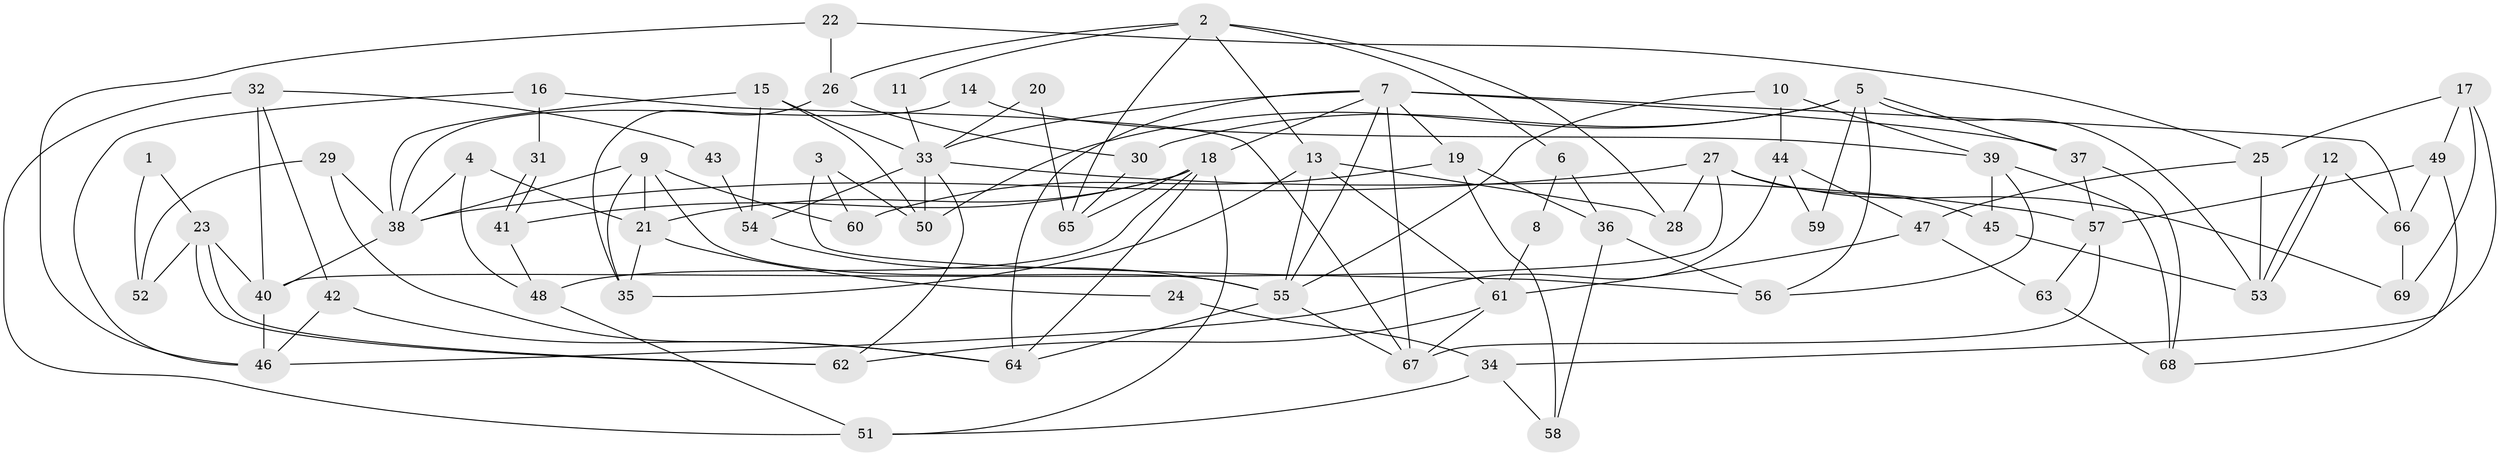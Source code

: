 // Generated by graph-tools (version 1.1) at 2025/36/03/09/25 02:36:11]
// undirected, 69 vertices, 138 edges
graph export_dot {
graph [start="1"]
  node [color=gray90,style=filled];
  1;
  2;
  3;
  4;
  5;
  6;
  7;
  8;
  9;
  10;
  11;
  12;
  13;
  14;
  15;
  16;
  17;
  18;
  19;
  20;
  21;
  22;
  23;
  24;
  25;
  26;
  27;
  28;
  29;
  30;
  31;
  32;
  33;
  34;
  35;
  36;
  37;
  38;
  39;
  40;
  41;
  42;
  43;
  44;
  45;
  46;
  47;
  48;
  49;
  50;
  51;
  52;
  53;
  54;
  55;
  56;
  57;
  58;
  59;
  60;
  61;
  62;
  63;
  64;
  65;
  66;
  67;
  68;
  69;
  1 -- 23;
  1 -- 52;
  2 -- 65;
  2 -- 28;
  2 -- 6;
  2 -- 11;
  2 -- 13;
  2 -- 26;
  3 -- 50;
  3 -- 60;
  3 -- 56;
  4 -- 38;
  4 -- 21;
  4 -- 48;
  5 -- 53;
  5 -- 37;
  5 -- 30;
  5 -- 50;
  5 -- 56;
  5 -- 59;
  6 -- 36;
  6 -- 8;
  7 -- 37;
  7 -- 55;
  7 -- 18;
  7 -- 19;
  7 -- 33;
  7 -- 64;
  7 -- 66;
  7 -- 67;
  8 -- 61;
  9 -- 55;
  9 -- 35;
  9 -- 21;
  9 -- 38;
  9 -- 60;
  10 -- 39;
  10 -- 55;
  10 -- 44;
  11 -- 33;
  12 -- 53;
  12 -- 53;
  12 -- 66;
  13 -- 55;
  13 -- 28;
  13 -- 35;
  13 -- 61;
  14 -- 38;
  14 -- 39;
  15 -- 54;
  15 -- 33;
  15 -- 38;
  15 -- 50;
  16 -- 67;
  16 -- 46;
  16 -- 31;
  17 -- 69;
  17 -- 25;
  17 -- 34;
  17 -- 49;
  18 -- 48;
  18 -- 21;
  18 -- 41;
  18 -- 51;
  18 -- 64;
  18 -- 65;
  19 -- 58;
  19 -- 36;
  19 -- 60;
  20 -- 65;
  20 -- 33;
  21 -- 24;
  21 -- 35;
  22 -- 26;
  22 -- 46;
  22 -- 25;
  23 -- 40;
  23 -- 62;
  23 -- 62;
  23 -- 52;
  24 -- 34;
  25 -- 47;
  25 -- 53;
  26 -- 35;
  26 -- 30;
  27 -- 38;
  27 -- 40;
  27 -- 28;
  27 -- 45;
  27 -- 69;
  29 -- 64;
  29 -- 38;
  29 -- 52;
  30 -- 65;
  31 -- 41;
  31 -- 41;
  32 -- 51;
  32 -- 40;
  32 -- 42;
  32 -- 43;
  33 -- 50;
  33 -- 54;
  33 -- 57;
  33 -- 62;
  34 -- 51;
  34 -- 58;
  36 -- 56;
  36 -- 58;
  37 -- 57;
  37 -- 68;
  38 -- 40;
  39 -- 45;
  39 -- 56;
  39 -- 68;
  40 -- 46;
  41 -- 48;
  42 -- 64;
  42 -- 46;
  43 -- 54;
  44 -- 47;
  44 -- 46;
  44 -- 59;
  45 -- 53;
  47 -- 61;
  47 -- 63;
  48 -- 51;
  49 -- 57;
  49 -- 66;
  49 -- 68;
  54 -- 55;
  55 -- 67;
  55 -- 64;
  57 -- 67;
  57 -- 63;
  61 -- 62;
  61 -- 67;
  63 -- 68;
  66 -- 69;
}
